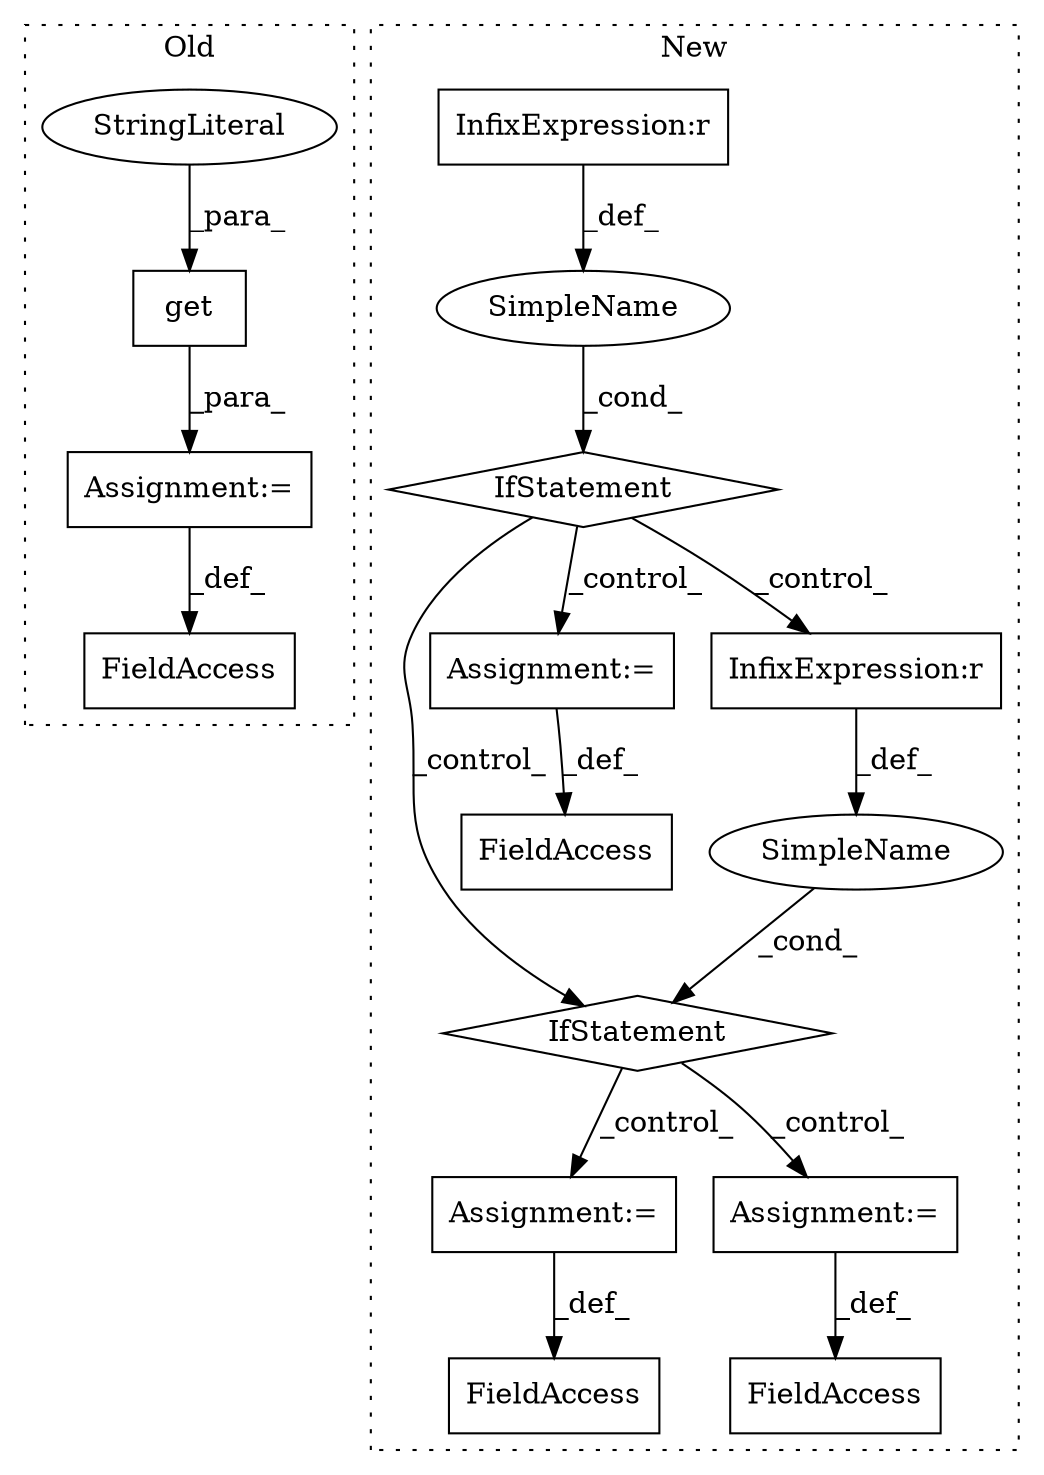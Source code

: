 digraph G {
subgraph cluster0 {
1 [label="get" a="32" s="37865,37881" l="4,1" shape="box"];
3 [label="Assignment:=" a="7" s="37903" l="1" shape="box"];
4 [label="StringLiteral" a="45" s="37869" l="12" shape="ellipse"];
13 [label="FieldAccess" a="22" s="37895" l="8" shape="box"];
label = "Old";
style="dotted";
}
subgraph cluster1 {
2 [label="IfStatement" a="25" s="4741,4762" l="4,2" shape="diamond"];
5 [label="Assignment:=" a="7" s="4787" l="1" shape="box"];
6 [label="SimpleName" a="42" s="" l="" shape="ellipse"];
7 [label="Assignment:=" a="7" s="4869" l="1" shape="box"];
8 [label="SimpleName" a="42" s="" l="" shape="ellipse"];
9 [label="IfStatement" a="25" s="4668,4688" l="4,2" shape="diamond"];
10 [label="InfixExpression:r" a="27" s="4679" l="4" shape="box"];
11 [label="Assignment:=" a="7" s="4713" l="1" shape="box"];
12 [label="InfixExpression:r" a="27" s="4752" l="4" shape="box"];
14 [label="FieldAccess" a="22" s="4698" l="15" shape="box"];
15 [label="FieldAccess" a="22" s="4854" l="15" shape="box"];
16 [label="FieldAccess" a="22" s="4772" l="15" shape="box"];
label = "New";
style="dotted";
}
1 -> 3 [label="_para_"];
2 -> 5 [label="_control_"];
2 -> 7 [label="_control_"];
3 -> 13 [label="_def_"];
4 -> 1 [label="_para_"];
5 -> 16 [label="_def_"];
6 -> 2 [label="_cond_"];
7 -> 15 [label="_def_"];
8 -> 9 [label="_cond_"];
9 -> 12 [label="_control_"];
9 -> 11 [label="_control_"];
9 -> 2 [label="_control_"];
10 -> 8 [label="_def_"];
11 -> 14 [label="_def_"];
12 -> 6 [label="_def_"];
}